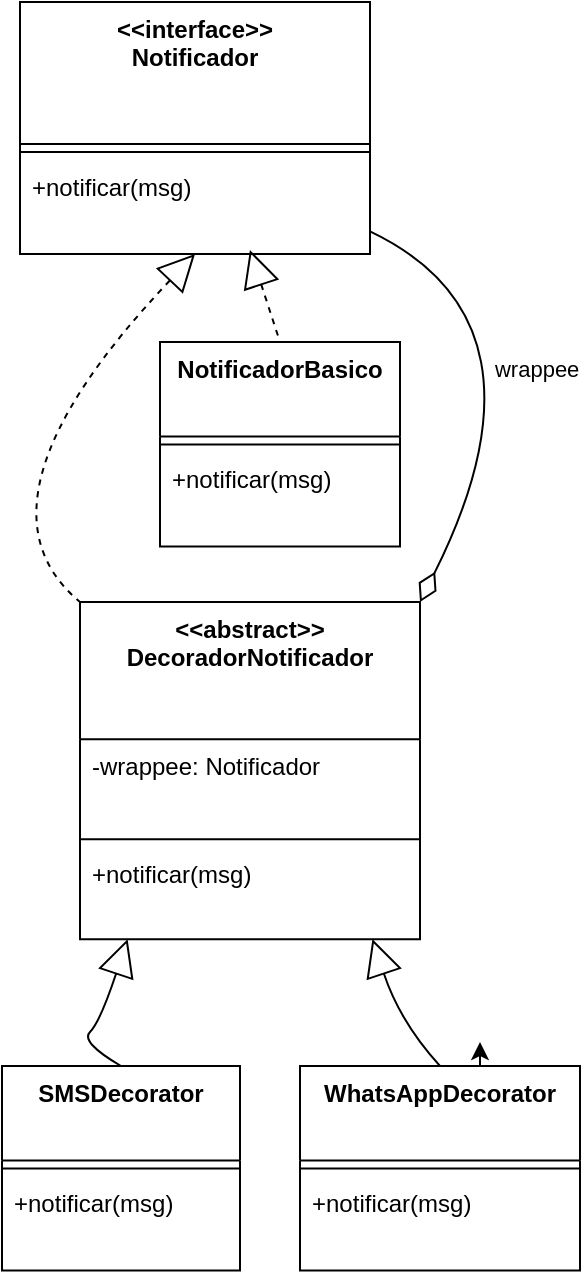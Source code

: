 <mxfile version="26.2.14">
  <diagram name="Página-1" id="_VXuSuYcEN7Ru4z9_0fD">
    <mxGraphModel dx="818" dy="1609" grid="1" gridSize="10" guides="1" tooltips="1" connect="1" arrows="1" fold="1" page="1" pageScale="1" pageWidth="827" pageHeight="1169" math="0" shadow="0">
      <root>
        <mxCell id="0" />
        <mxCell id="1" parent="0" />
        <mxCell id="jbTKPjCPbMfSO4bHR7Ny-1" value="&lt;&lt;interface&gt;&gt;&#xa;Notificador" style="swimlane;fontStyle=1;align=center;verticalAlign=top;childLayout=stackLayout;horizontal=1;startSize=71;horizontalStack=0;resizeParent=1;resizeParentMax=0;resizeLast=0;collapsible=0;marginBottom=0;" vertex="1" parent="1">
          <mxGeometry x="170" y="-50" width="175" height="126" as="geometry" />
        </mxCell>
        <mxCell id="jbTKPjCPbMfSO4bHR7Ny-2" style="line;strokeWidth=1;fillColor=none;align=left;verticalAlign=middle;spacingTop=-1;spacingLeft=3;spacingRight=3;rotatable=0;labelPosition=right;points=[];portConstraint=eastwest;strokeColor=inherit;" vertex="1" parent="jbTKPjCPbMfSO4bHR7Ny-1">
          <mxGeometry y="71" width="175" height="8" as="geometry" />
        </mxCell>
        <mxCell id="jbTKPjCPbMfSO4bHR7Ny-3" value="+notificar(msg)" style="text;strokeColor=none;fillColor=none;align=left;verticalAlign=top;spacingLeft=4;spacingRight=4;overflow=hidden;rotatable=0;points=[[0,0.5],[1,0.5]];portConstraint=eastwest;" vertex="1" parent="jbTKPjCPbMfSO4bHR7Ny-1">
          <mxGeometry y="79" width="175" height="47" as="geometry" />
        </mxCell>
        <mxCell id="jbTKPjCPbMfSO4bHR7Ny-4" value="NotificadorBasico" style="swimlane;fontStyle=1;align=center;verticalAlign=top;childLayout=stackLayout;horizontal=1;startSize=47.2;horizontalStack=0;resizeParent=1;resizeParentMax=0;resizeLast=0;collapsible=0;marginBottom=0;" vertex="1" parent="1">
          <mxGeometry x="240" y="120" width="120" height="102.2" as="geometry" />
        </mxCell>
        <mxCell id="jbTKPjCPbMfSO4bHR7Ny-5" style="line;strokeWidth=1;fillColor=none;align=left;verticalAlign=middle;spacingTop=-1;spacingLeft=3;spacingRight=3;rotatable=0;labelPosition=right;points=[];portConstraint=eastwest;strokeColor=inherit;" vertex="1" parent="jbTKPjCPbMfSO4bHR7Ny-4">
          <mxGeometry y="47.2" width="120" height="8" as="geometry" />
        </mxCell>
        <mxCell id="jbTKPjCPbMfSO4bHR7Ny-6" value="+notificar(msg)" style="text;strokeColor=none;fillColor=none;align=left;verticalAlign=top;spacingLeft=4;spacingRight=4;overflow=hidden;rotatable=0;points=[[0,0.5],[1,0.5]];portConstraint=eastwest;" vertex="1" parent="jbTKPjCPbMfSO4bHR7Ny-4">
          <mxGeometry y="55.2" width="120" height="47" as="geometry" />
        </mxCell>
        <mxCell id="jbTKPjCPbMfSO4bHR7Ny-7" value="&lt;&lt;abstract&gt;&gt;&#xa;DecoradorNotificador" style="swimlane;fontStyle=1;align=center;verticalAlign=top;childLayout=stackLayout;horizontal=1;startSize=68.571;horizontalStack=0;resizeParent=1;resizeParentMax=0;resizeLast=0;collapsible=0;marginBottom=0;" vertex="1" parent="1">
          <mxGeometry x="200" y="250" width="170" height="168.571" as="geometry" />
        </mxCell>
        <mxCell id="jbTKPjCPbMfSO4bHR7Ny-8" value="-wrappee: Notificador" style="text;strokeColor=none;fillColor=none;align=left;verticalAlign=top;spacingLeft=4;spacingRight=4;overflow=hidden;rotatable=0;points=[[0,0.5],[1,0.5]];portConstraint=eastwest;" vertex="1" parent="jbTKPjCPbMfSO4bHR7Ny-7">
          <mxGeometry y="68.571" width="170" height="46" as="geometry" />
        </mxCell>
        <mxCell id="jbTKPjCPbMfSO4bHR7Ny-9" style="line;strokeWidth=1;fillColor=none;align=left;verticalAlign=middle;spacingTop=-1;spacingLeft=3;spacingRight=3;rotatable=0;labelPosition=right;points=[];portConstraint=eastwest;strokeColor=inherit;" vertex="1" parent="jbTKPjCPbMfSO4bHR7Ny-7">
          <mxGeometry y="114.571" width="170" height="8" as="geometry" />
        </mxCell>
        <mxCell id="jbTKPjCPbMfSO4bHR7Ny-10" value="+notificar(msg)" style="text;strokeColor=none;fillColor=none;align=left;verticalAlign=top;spacingLeft=4;spacingRight=4;overflow=hidden;rotatable=0;points=[[0,0.5],[1,0.5]];portConstraint=eastwest;" vertex="1" parent="jbTKPjCPbMfSO4bHR7Ny-7">
          <mxGeometry y="122.571" width="170" height="46" as="geometry" />
        </mxCell>
        <mxCell id="jbTKPjCPbMfSO4bHR7Ny-11" value="SMSDecorator" style="swimlane;fontStyle=1;align=center;verticalAlign=top;childLayout=stackLayout;horizontal=1;startSize=47.2;horizontalStack=0;resizeParent=1;resizeParentMax=0;resizeLast=0;collapsible=0;marginBottom=0;" vertex="1" parent="1">
          <mxGeometry x="161" y="482" width="119" height="102.2" as="geometry" />
        </mxCell>
        <mxCell id="jbTKPjCPbMfSO4bHR7Ny-12" style="line;strokeWidth=1;fillColor=none;align=left;verticalAlign=middle;spacingTop=-1;spacingLeft=3;spacingRight=3;rotatable=0;labelPosition=right;points=[];portConstraint=eastwest;strokeColor=inherit;" vertex="1" parent="jbTKPjCPbMfSO4bHR7Ny-11">
          <mxGeometry y="47.2" width="119" height="8" as="geometry" />
        </mxCell>
        <mxCell id="jbTKPjCPbMfSO4bHR7Ny-13" value="+notificar(msg)" style="text;strokeColor=none;fillColor=none;align=left;verticalAlign=top;spacingLeft=4;spacingRight=4;overflow=hidden;rotatable=0;points=[[0,0.5],[1,0.5]];portConstraint=eastwest;" vertex="1" parent="jbTKPjCPbMfSO4bHR7Ny-11">
          <mxGeometry y="55.2" width="119" height="47" as="geometry" />
        </mxCell>
        <mxCell id="jbTKPjCPbMfSO4bHR7Ny-22" style="edgeStyle=orthogonalEdgeStyle;rounded=0;orthogonalLoop=1;jettySize=auto;html=1;exitX=0.5;exitY=0;exitDx=0;exitDy=0;" edge="1" parent="1" source="jbTKPjCPbMfSO4bHR7Ny-14">
          <mxGeometry relative="1" as="geometry">
            <mxPoint x="400" y="470" as="targetPoint" />
          </mxGeometry>
        </mxCell>
        <mxCell id="jbTKPjCPbMfSO4bHR7Ny-14" value="WhatsAppDecorator" style="swimlane;fontStyle=1;align=center;verticalAlign=top;childLayout=stackLayout;horizontal=1;startSize=47.2;horizontalStack=0;resizeParent=1;resizeParentMax=0;resizeLast=0;collapsible=0;marginBottom=0;" vertex="1" parent="1">
          <mxGeometry x="310" y="482" width="140" height="102.2" as="geometry" />
        </mxCell>
        <mxCell id="jbTKPjCPbMfSO4bHR7Ny-15" style="line;strokeWidth=1;fillColor=none;align=left;verticalAlign=middle;spacingTop=-1;spacingLeft=3;spacingRight=3;rotatable=0;labelPosition=right;points=[];portConstraint=eastwest;strokeColor=inherit;" vertex="1" parent="jbTKPjCPbMfSO4bHR7Ny-14">
          <mxGeometry y="47.2" width="140" height="8" as="geometry" />
        </mxCell>
        <mxCell id="jbTKPjCPbMfSO4bHR7Ny-16" value="+notificar(msg)" style="text;strokeColor=none;fillColor=none;align=left;verticalAlign=top;spacingLeft=4;spacingRight=4;overflow=hidden;rotatable=0;points=[[0,0.5],[1,0.5]];portConstraint=eastwest;" vertex="1" parent="jbTKPjCPbMfSO4bHR7Ny-14">
          <mxGeometry y="55.2" width="140" height="47" as="geometry" />
        </mxCell>
        <mxCell id="jbTKPjCPbMfSO4bHR7Ny-17" value="" style="curved=1;dashed=1;startArrow=block;startSize=16;startFill=0;endArrow=none;entryX=0.5;entryY=0;rounded=0;exitX=0.657;exitY=0.957;exitDx=0;exitDy=0;exitPerimeter=0;" edge="1" parent="1" source="jbTKPjCPbMfSO4bHR7Ny-3" target="jbTKPjCPbMfSO4bHR7Ny-4">
          <mxGeometry relative="1" as="geometry">
            <Array as="points" />
            <mxPoint x="290" y="100" as="sourcePoint" />
          </mxGeometry>
        </mxCell>
        <mxCell id="jbTKPjCPbMfSO4bHR7Ny-18" value="" style="curved=1;dashed=1;startArrow=block;startSize=16;startFill=0;endArrow=none;exitX=0.5;exitY=1;rounded=0;entryX=0;entryY=0;entryDx=0;entryDy=0;" edge="1" parent="1" source="jbTKPjCPbMfSO4bHR7Ny-1" target="jbTKPjCPbMfSO4bHR7Ny-7">
          <mxGeometry relative="1" as="geometry">
            <Array as="points">
              <mxPoint x="140" y="200" />
            </Array>
            <mxPoint x="140" y="300" as="targetPoint" />
          </mxGeometry>
        </mxCell>
        <mxCell id="jbTKPjCPbMfSO4bHR7Ny-19" value="" style="curved=1;startArrow=block;startSize=16;startFill=0;endArrow=none;exitX=0.14;exitY=1;entryX=0.5;entryY=0;rounded=0;" edge="1" parent="1" source="jbTKPjCPbMfSO4bHR7Ny-7" target="jbTKPjCPbMfSO4bHR7Ny-11">
          <mxGeometry relative="1" as="geometry">
            <Array as="points">
              <mxPoint x="210" y="460" />
              <mxPoint x="200" y="470" />
            </Array>
          </mxGeometry>
        </mxCell>
        <mxCell id="jbTKPjCPbMfSO4bHR7Ny-20" value="" style="curved=1;startArrow=block;startSize=16;startFill=0;endArrow=none;exitX=0.86;exitY=1;entryX=0.5;entryY=0;rounded=0;" edge="1" parent="1" source="jbTKPjCPbMfSO4bHR7Ny-7" target="jbTKPjCPbMfSO4bHR7Ny-14">
          <mxGeometry relative="1" as="geometry">
            <Array as="points">
              <mxPoint x="360" y="460" />
            </Array>
          </mxGeometry>
        </mxCell>
        <mxCell id="jbTKPjCPbMfSO4bHR7Ny-21" value="wrappee" style="curved=1;startArrow=diamondThin;startSize=14;startFill=0;endArrow=none;entryX=1;entryY=0.91;rounded=0;exitX=1;exitY=0;exitDx=0;exitDy=0;" edge="1" parent="1" source="jbTKPjCPbMfSO4bHR7Ny-7" target="jbTKPjCPbMfSO4bHR7Ny-1">
          <mxGeometry relative="1" as="geometry">
            <Array as="points">
              <mxPoint x="440" y="110" />
            </Array>
            <mxPoint x="370" y="220" as="sourcePoint" />
          </mxGeometry>
        </mxCell>
      </root>
    </mxGraphModel>
  </diagram>
</mxfile>
